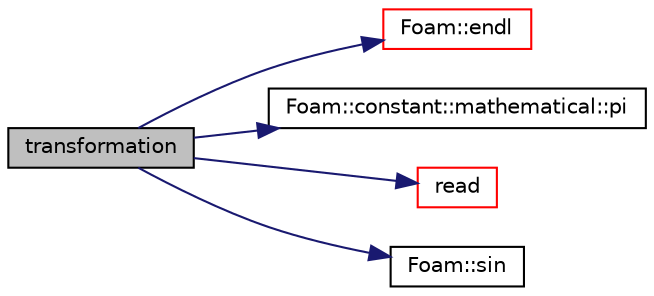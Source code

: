 digraph "transformation"
{
  bgcolor="transparent";
  edge [fontname="Helvetica",fontsize="10",labelfontname="Helvetica",labelfontsize="10"];
  node [fontname="Helvetica",fontsize="10",shape=record];
  rankdir="LR";
  Node199 [label="transformation",height=0.2,width=0.4,color="black", fillcolor="grey75", style="filled", fontcolor="black"];
  Node199 -> Node200 [color="midnightblue",fontsize="10",style="solid",fontname="Helvetica"];
  Node200 [label="Foam::endl",height=0.2,width=0.4,color="red",URL="$a21851.html#a2db8fe02a0d3909e9351bb4275b23ce4",tooltip="Add newline and flush stream. "];
  Node199 -> Node202 [color="midnightblue",fontsize="10",style="solid",fontname="Helvetica"];
  Node202 [label="Foam::constant::mathematical::pi",height=0.2,width=0.4,color="black",URL="$a21892.html#a731b8788a4c01586c35266c7ca4fed04"];
  Node199 -> Node203 [color="midnightblue",fontsize="10",style="solid",fontname="Helvetica"];
  Node203 [label="read",height=0.2,width=0.4,color="red",URL="$a22137.html#afeed4512a4be2653bc44cb43a1ae0788",tooltip="Update properties from given dictionary. "];
  Node199 -> Node260 [color="midnightblue",fontsize="10",style="solid",fontname="Helvetica"];
  Node260 [label="Foam::sin",height=0.2,width=0.4,color="black",URL="$a21851.html#a4517d680df5510934705011b30dcefa6"];
}
